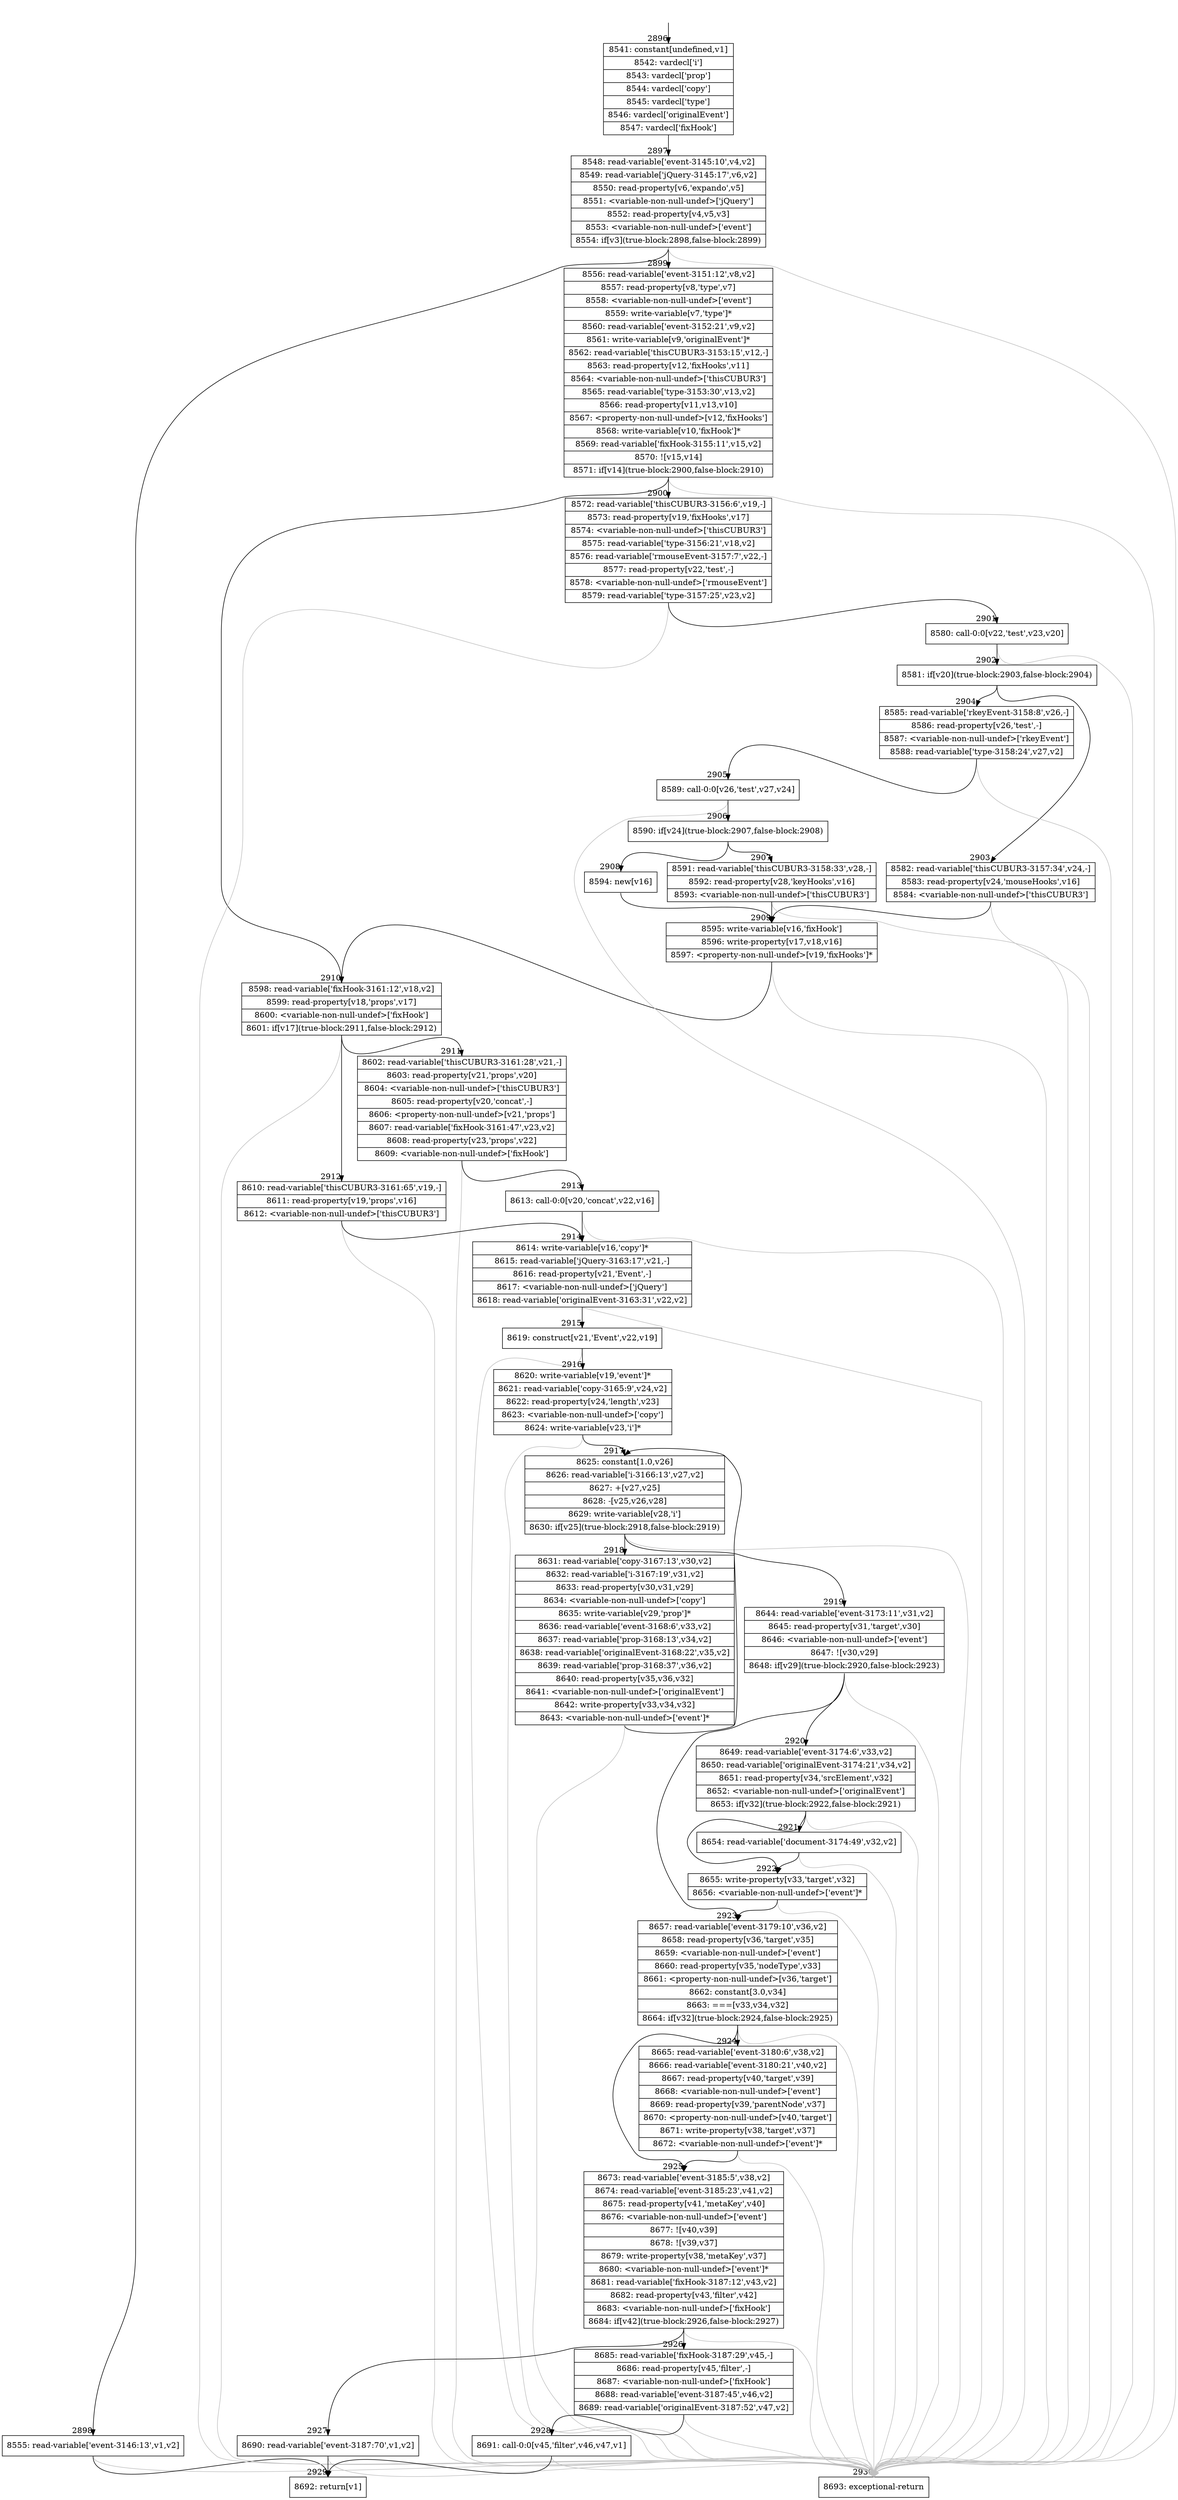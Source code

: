 digraph {
rankdir="TD"
BB_entry177[shape=none,label=""];
BB_entry177 -> BB2896 [tailport=s, headport=n, headlabel="    2896"]
BB2896 [shape=record label="{8541: constant[undefined,v1]|8542: vardecl['i']|8543: vardecl['prop']|8544: vardecl['copy']|8545: vardecl['type']|8546: vardecl['originalEvent']|8547: vardecl['fixHook']}" ] 
BB2896 -> BB2897 [tailport=s, headport=n, headlabel="      2897"]
BB2897 [shape=record label="{8548: read-variable['event-3145:10',v4,v2]|8549: read-variable['jQuery-3145:17',v6,v2]|8550: read-property[v6,'expando',v5]|8551: \<variable-non-null-undef\>['jQuery']|8552: read-property[v4,v5,v3]|8553: \<variable-non-null-undef\>['event']|8554: if[v3](true-block:2898,false-block:2899)}" ] 
BB2897 -> BB2898 [tailport=s, headport=n, headlabel="      2898"]
BB2897 -> BB2899 [tailport=s, headport=n, headlabel="      2899"]
BB2897 -> BB2930 [tailport=s, headport=n, color=gray, headlabel="      2930"]
BB2898 [shape=record label="{8555: read-variable['event-3146:13',v1,v2]}" ] 
BB2898 -> BB2929 [tailport=s, headport=n, headlabel="      2929"]
BB2898 -> BB2930 [tailport=s, headport=n, color=gray]
BB2899 [shape=record label="{8556: read-variable['event-3151:12',v8,v2]|8557: read-property[v8,'type',v7]|8558: \<variable-non-null-undef\>['event']|8559: write-variable[v7,'type']*|8560: read-variable['event-3152:21',v9,v2]|8561: write-variable[v9,'originalEvent']*|8562: read-variable['thisCUBUR3-3153:15',v12,-]|8563: read-property[v12,'fixHooks',v11]|8564: \<variable-non-null-undef\>['thisCUBUR3']|8565: read-variable['type-3153:30',v13,v2]|8566: read-property[v11,v13,v10]|8567: \<property-non-null-undef\>[v12,'fixHooks']|8568: write-variable[v10,'fixHook']*|8569: read-variable['fixHook-3155:11',v15,v2]|8570: ![v15,v14]|8571: if[v14](true-block:2900,false-block:2910)}" ] 
BB2899 -> BB2900 [tailport=s, headport=n, headlabel="      2900"]
BB2899 -> BB2910 [tailport=s, headport=n, headlabel="      2910"]
BB2899 -> BB2930 [tailport=s, headport=n, color=gray]
BB2900 [shape=record label="{8572: read-variable['thisCUBUR3-3156:6',v19,-]|8573: read-property[v19,'fixHooks',v17]|8574: \<variable-non-null-undef\>['thisCUBUR3']|8575: read-variable['type-3156:21',v18,v2]|8576: read-variable['rmouseEvent-3157:7',v22,-]|8577: read-property[v22,'test',-]|8578: \<variable-non-null-undef\>['rmouseEvent']|8579: read-variable['type-3157:25',v23,v2]}" ] 
BB2900 -> BB2901 [tailport=s, headport=n, headlabel="      2901"]
BB2900 -> BB2930 [tailport=s, headport=n, color=gray]
BB2901 [shape=record label="{8580: call-0:0[v22,'test',v23,v20]}" ] 
BB2901 -> BB2902 [tailport=s, headport=n, headlabel="      2902"]
BB2901 -> BB2930 [tailport=s, headport=n, color=gray]
BB2902 [shape=record label="{8581: if[v20](true-block:2903,false-block:2904)}" ] 
BB2902 -> BB2903 [tailport=s, headport=n, headlabel="      2903"]
BB2902 -> BB2904 [tailport=s, headport=n, headlabel="      2904"]
BB2903 [shape=record label="{8582: read-variable['thisCUBUR3-3157:34',v24,-]|8583: read-property[v24,'mouseHooks',v16]|8584: \<variable-non-null-undef\>['thisCUBUR3']}" ] 
BB2903 -> BB2909 [tailport=s, headport=n, headlabel="      2909"]
BB2903 -> BB2930 [tailport=s, headport=n, color=gray]
BB2904 [shape=record label="{8585: read-variable['rkeyEvent-3158:8',v26,-]|8586: read-property[v26,'test',-]|8587: \<variable-non-null-undef\>['rkeyEvent']|8588: read-variable['type-3158:24',v27,v2]}" ] 
BB2904 -> BB2905 [tailport=s, headport=n, headlabel="      2905"]
BB2904 -> BB2930 [tailport=s, headport=n, color=gray]
BB2905 [shape=record label="{8589: call-0:0[v26,'test',v27,v24]}" ] 
BB2905 -> BB2906 [tailport=s, headport=n, headlabel="      2906"]
BB2905 -> BB2930 [tailport=s, headport=n, color=gray]
BB2906 [shape=record label="{8590: if[v24](true-block:2907,false-block:2908)}" ] 
BB2906 -> BB2907 [tailport=s, headport=n, headlabel="      2907"]
BB2906 -> BB2908 [tailport=s, headport=n, headlabel="      2908"]
BB2907 [shape=record label="{8591: read-variable['thisCUBUR3-3158:33',v28,-]|8592: read-property[v28,'keyHooks',v16]|8593: \<variable-non-null-undef\>['thisCUBUR3']}" ] 
BB2907 -> BB2909 [tailport=s, headport=n]
BB2907 -> BB2930 [tailport=s, headport=n, color=gray]
BB2908 [shape=record label="{8594: new[v16]}" ] 
BB2908 -> BB2909 [tailport=s, headport=n]
BB2909 [shape=record label="{8595: write-variable[v16,'fixHook']|8596: write-property[v17,v18,v16]|8597: \<property-non-null-undef\>[v19,'fixHooks']*}" ] 
BB2909 -> BB2910 [tailport=s, headport=n]
BB2909 -> BB2930 [tailport=s, headport=n, color=gray]
BB2910 [shape=record label="{8598: read-variable['fixHook-3161:12',v18,v2]|8599: read-property[v18,'props',v17]|8600: \<variable-non-null-undef\>['fixHook']|8601: if[v17](true-block:2911,false-block:2912)}" ] 
BB2910 -> BB2911 [tailport=s, headport=n, headlabel="      2911"]
BB2910 -> BB2912 [tailport=s, headport=n, headlabel="      2912"]
BB2910 -> BB2930 [tailport=s, headport=n, color=gray]
BB2911 [shape=record label="{8602: read-variable['thisCUBUR3-3161:28',v21,-]|8603: read-property[v21,'props',v20]|8604: \<variable-non-null-undef\>['thisCUBUR3']|8605: read-property[v20,'concat',-]|8606: \<property-non-null-undef\>[v21,'props']|8607: read-variable['fixHook-3161:47',v23,v2]|8608: read-property[v23,'props',v22]|8609: \<variable-non-null-undef\>['fixHook']}" ] 
BB2911 -> BB2913 [tailport=s, headport=n, headlabel="      2913"]
BB2911 -> BB2930 [tailport=s, headport=n, color=gray]
BB2912 [shape=record label="{8610: read-variable['thisCUBUR3-3161:65',v19,-]|8611: read-property[v19,'props',v16]|8612: \<variable-non-null-undef\>['thisCUBUR3']}" ] 
BB2912 -> BB2914 [tailport=s, headport=n, headlabel="      2914"]
BB2912 -> BB2930 [tailport=s, headport=n, color=gray]
BB2913 [shape=record label="{8613: call-0:0[v20,'concat',v22,v16]}" ] 
BB2913 -> BB2914 [tailport=s, headport=n]
BB2913 -> BB2930 [tailport=s, headport=n, color=gray]
BB2914 [shape=record label="{8614: write-variable[v16,'copy']*|8615: read-variable['jQuery-3163:17',v21,-]|8616: read-property[v21,'Event',-]|8617: \<variable-non-null-undef\>['jQuery']|8618: read-variable['originalEvent-3163:31',v22,v2]}" ] 
BB2914 -> BB2915 [tailport=s, headport=n, headlabel="      2915"]
BB2914 -> BB2930 [tailport=s, headport=n, color=gray]
BB2915 [shape=record label="{8619: construct[v21,'Event',v22,v19]}" ] 
BB2915 -> BB2916 [tailport=s, headport=n, headlabel="      2916"]
BB2915 -> BB2930 [tailport=s, headport=n, color=gray]
BB2916 [shape=record label="{8620: write-variable[v19,'event']*|8621: read-variable['copy-3165:9',v24,v2]|8622: read-property[v24,'length',v23]|8623: \<variable-non-null-undef\>['copy']|8624: write-variable[v23,'i']*}" ] 
BB2916 -> BB2917 [tailport=s, headport=n, headlabel="      2917"]
BB2916 -> BB2930 [tailport=s, headport=n, color=gray]
BB2917 [shape=record label="{8625: constant[1.0,v26]|8626: read-variable['i-3166:13',v27,v2]|8627: +[v27,v25]|8628: -[v25,v26,v28]|8629: write-variable[v28,'i']|8630: if[v25](true-block:2918,false-block:2919)}" ] 
BB2917 -> BB2918 [tailport=s, headport=n, headlabel="      2918"]
BB2917 -> BB2919 [tailport=s, headport=n, headlabel="      2919"]
BB2917 -> BB2930 [tailport=s, headport=n, color=gray]
BB2918 [shape=record label="{8631: read-variable['copy-3167:13',v30,v2]|8632: read-variable['i-3167:19',v31,v2]|8633: read-property[v30,v31,v29]|8634: \<variable-non-null-undef\>['copy']|8635: write-variable[v29,'prop']*|8636: read-variable['event-3168:6',v33,v2]|8637: read-variable['prop-3168:13',v34,v2]|8638: read-variable['originalEvent-3168:22',v35,v2]|8639: read-variable['prop-3168:37',v36,v2]|8640: read-property[v35,v36,v32]|8641: \<variable-non-null-undef\>['originalEvent']|8642: write-property[v33,v34,v32]|8643: \<variable-non-null-undef\>['event']*}" ] 
BB2918 -> BB2917 [tailport=s, headport=n]
BB2918 -> BB2930 [tailport=s, headport=n, color=gray]
BB2919 [shape=record label="{8644: read-variable['event-3173:11',v31,v2]|8645: read-property[v31,'target',v30]|8646: \<variable-non-null-undef\>['event']|8647: ![v30,v29]|8648: if[v29](true-block:2920,false-block:2923)}" ] 
BB2919 -> BB2920 [tailport=s, headport=n, headlabel="      2920"]
BB2919 -> BB2923 [tailport=s, headport=n, headlabel="      2923"]
BB2919 -> BB2930 [tailport=s, headport=n, color=gray]
BB2920 [shape=record label="{8649: read-variable['event-3174:6',v33,v2]|8650: read-variable['originalEvent-3174:21',v34,v2]|8651: read-property[v34,'srcElement',v32]|8652: \<variable-non-null-undef\>['originalEvent']|8653: if[v32](true-block:2922,false-block:2921)}" ] 
BB2920 -> BB2922 [tailport=s, headport=n, headlabel="      2922"]
BB2920 -> BB2921 [tailport=s, headport=n, headlabel="      2921"]
BB2920 -> BB2930 [tailport=s, headport=n, color=gray]
BB2921 [shape=record label="{8654: read-variable['document-3174:49',v32,v2]}" ] 
BB2921 -> BB2922 [tailport=s, headport=n]
BB2921 -> BB2930 [tailport=s, headport=n, color=gray]
BB2922 [shape=record label="{8655: write-property[v33,'target',v32]|8656: \<variable-non-null-undef\>['event']*}" ] 
BB2922 -> BB2923 [tailport=s, headport=n]
BB2922 -> BB2930 [tailport=s, headport=n, color=gray]
BB2923 [shape=record label="{8657: read-variable['event-3179:10',v36,v2]|8658: read-property[v36,'target',v35]|8659: \<variable-non-null-undef\>['event']|8660: read-property[v35,'nodeType',v33]|8661: \<property-non-null-undef\>[v36,'target']|8662: constant[3.0,v34]|8663: ===[v33,v34,v32]|8664: if[v32](true-block:2924,false-block:2925)}" ] 
BB2923 -> BB2924 [tailport=s, headport=n, headlabel="      2924"]
BB2923 -> BB2925 [tailport=s, headport=n, headlabel="      2925"]
BB2923 -> BB2930 [tailport=s, headport=n, color=gray]
BB2924 [shape=record label="{8665: read-variable['event-3180:6',v38,v2]|8666: read-variable['event-3180:21',v40,v2]|8667: read-property[v40,'target',v39]|8668: \<variable-non-null-undef\>['event']|8669: read-property[v39,'parentNode',v37]|8670: \<property-non-null-undef\>[v40,'target']|8671: write-property[v38,'target',v37]|8672: \<variable-non-null-undef\>['event']*}" ] 
BB2924 -> BB2925 [tailport=s, headport=n]
BB2924 -> BB2930 [tailport=s, headport=n, color=gray]
BB2925 [shape=record label="{8673: read-variable['event-3185:5',v38,v2]|8674: read-variable['event-3185:23',v41,v2]|8675: read-property[v41,'metaKey',v40]|8676: \<variable-non-null-undef\>['event']|8677: ![v40,v39]|8678: ![v39,v37]|8679: write-property[v38,'metaKey',v37]|8680: \<variable-non-null-undef\>['event']*|8681: read-variable['fixHook-3187:12',v43,v2]|8682: read-property[v43,'filter',v42]|8683: \<variable-non-null-undef\>['fixHook']|8684: if[v42](true-block:2926,false-block:2927)}" ] 
BB2925 -> BB2926 [tailport=s, headport=n, headlabel="      2926"]
BB2925 -> BB2927 [tailport=s, headport=n, headlabel="      2927"]
BB2925 -> BB2930 [tailport=s, headport=n, color=gray]
BB2926 [shape=record label="{8685: read-variable['fixHook-3187:29',v45,-]|8686: read-property[v45,'filter',-]|8687: \<variable-non-null-undef\>['fixHook']|8688: read-variable['event-3187:45',v46,v2]|8689: read-variable['originalEvent-3187:52',v47,v2]}" ] 
BB2926 -> BB2928 [tailport=s, headport=n, headlabel="      2928"]
BB2926 -> BB2930 [tailport=s, headport=n, color=gray]
BB2927 [shape=record label="{8690: read-variable['event-3187:70',v1,v2]}" ] 
BB2927 -> BB2929 [tailport=s, headport=n]
BB2927 -> BB2930 [tailport=s, headport=n, color=gray]
BB2928 [shape=record label="{8691: call-0:0[v45,'filter',v46,v47,v1]}" ] 
BB2928 -> BB2929 [tailport=s, headport=n]
BB2928 -> BB2930 [tailport=s, headport=n, color=gray]
BB2929 [shape=record label="{8692: return[v1]}" ] 
BB2930 [shape=record label="{8693: exceptional-return}" ] 
}
